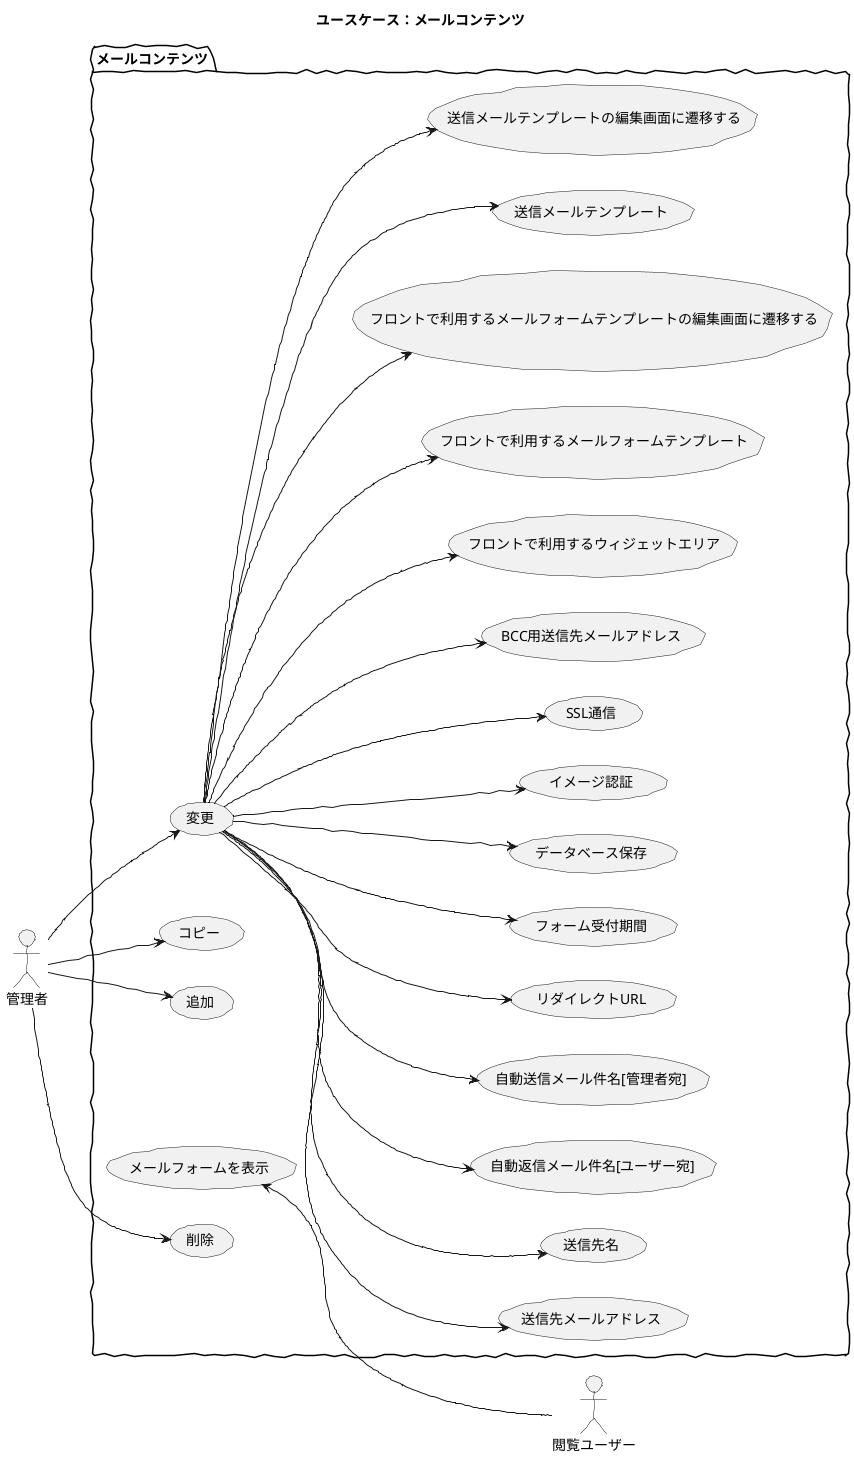 @startuml

skinparam handwritten true
skinparam backgroundColor white

title ユースケース：メールコンテンツ

actor 管理者
actor 閲覧ユーザー

package メールコンテンツ {
	left to right direction
	閲覧ユーザー -up-> (メールフォームを表示)
	管理者 -down-> (追加)
	管理者 -down-> (変更)
	(変更) -down-> (送信先メールアドレス)
	(変更) -down-> (送信先名)
	(変更) -down-> (自動返信メール件名[ユーザー宛])
	(変更) -down-> (自動送信メール件名[管理者宛])
	(変更) -down-> (リダイレクトURL)
	(変更) -down-> (フォーム受付期間)
	(変更) -down-> (データベース保存)
	(変更) -down-> (イメージ認証)
	(変更) -down-> (SSL通信)
	(変更) -down-> (BCC用送信先メールアドレス)
	(変更) -down-> (フロントで利用するウィジェットエリア)
	(変更) -down-> (フロントで利用するメールフォームテンプレート)
	(変更) -down-> (フロントで利用するメールフォームテンプレートの編集画面に遷移する)
	(変更) -down-> (送信メールテンプレート)
	(変更) -down-> (送信メールテンプレートの編集画面に遷移する)
	管理者 -down-> (削除)
	管理者 -down-> (コピー)
}

@enduml
